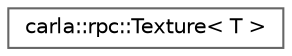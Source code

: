 digraph "类继承关系图"
{
 // INTERACTIVE_SVG=YES
 // LATEX_PDF_SIZE
  bgcolor="transparent";
  edge [fontname=Helvetica,fontsize=10,labelfontname=Helvetica,labelfontsize=10];
  node [fontname=Helvetica,fontsize=10,shape=box,height=0.2,width=0.4];
  rankdir="LR";
  Node0 [id="Node000000",label="carla::rpc::Texture\< T \>",height=0.2,width=0.4,color="grey40", fillcolor="white", style="filled",URL="$da/d1c/classcarla_1_1rpc_1_1Texture.html",tooltip=" "];
}
